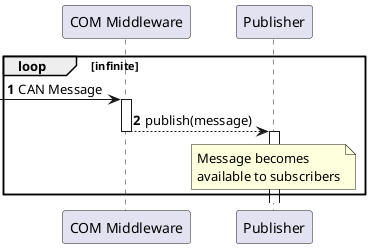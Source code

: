 @startuml com_can
'https://plantuml.com/sequence-diagram

autonumber

participant "COM Middleware" as COM
participant "Publisher" as MQ

loop infinite
  [-> COM: CAN Message
  activate COM
  COM --> MQ: publish(message)
  deactivate COM
  activate MQ
  deactivate MQ
  note over MQ
  Message becomes
  available to subscribers
  end note
end

@enduml
